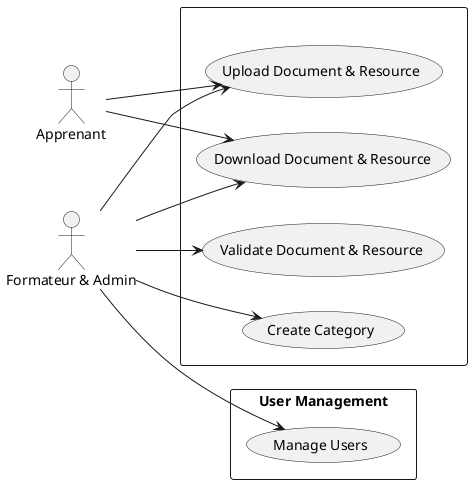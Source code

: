 @startuml
left to right direction
skinparam packageStyle rectangle

' Define actors
actor "Formateur & Admin" as FA
actor Apprenant          as U

' Define use cases grouped in a package
package " " {
  usecase "Upload Document & Resource"    as UC_Upload
  usecase "Download Document & Resource"  as UC_Download
  usecase "Validate Document & Resource"  as UC_Validate
  usecase "Create Category"               as UC_Create
}

package "User Management" {
  usecase "Manage Users"                  as UC_ManageUsers
}

' Formateur & Admin permissions
FA --> UC_Upload
FA --> UC_Download
FA --> UC_Validate
FA --> UC_Create
FA --> UC_ManageUsers

' Apprenant permissions
U  --> UC_Upload
U  --> UC_Download
@enduml
